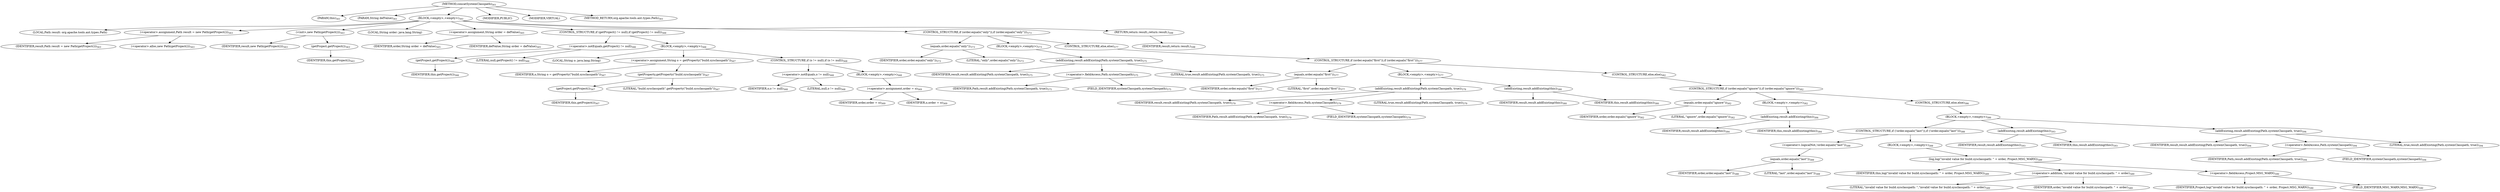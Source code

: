 digraph "concatSystemClasspath" {  
"1286" [label = <(METHOD,concatSystemClasspath)<SUB>561</SUB>> ]
"117" [label = <(PARAM,this)<SUB>561</SUB>> ]
"1287" [label = <(PARAM,String defValue)<SUB>561</SUB>> ]
"1288" [label = <(BLOCK,&lt;empty&gt;,&lt;empty&gt;)<SUB>561</SUB>> ]
"119" [label = <(LOCAL,Path result: org.apache.tools.ant.types.Path)> ]
"1289" [label = <(&lt;operator&gt;.assignment,Path result = new Path(getProject()))<SUB>563</SUB>> ]
"1290" [label = <(IDENTIFIER,result,Path result = new Path(getProject()))<SUB>563</SUB>> ]
"1291" [label = <(&lt;operator&gt;.alloc,new Path(getProject()))<SUB>563</SUB>> ]
"1292" [label = <(&lt;init&gt;,new Path(getProject()))<SUB>563</SUB>> ]
"118" [label = <(IDENTIFIER,result,new Path(getProject()))<SUB>563</SUB>> ]
"1293" [label = <(getProject,getProject())<SUB>563</SUB>> ]
"116" [label = <(IDENTIFIER,this,getProject())<SUB>563</SUB>> ]
"1294" [label = <(LOCAL,String order: java.lang.String)> ]
"1295" [label = <(&lt;operator&gt;.assignment,String order = defValue)<SUB>565</SUB>> ]
"1296" [label = <(IDENTIFIER,order,String order = defValue)<SUB>565</SUB>> ]
"1297" [label = <(IDENTIFIER,defValue,String order = defValue)<SUB>565</SUB>> ]
"1298" [label = <(CONTROL_STRUCTURE,if (getProject() != null),if (getProject() != null))<SUB>566</SUB>> ]
"1299" [label = <(&lt;operator&gt;.notEquals,getProject() != null)<SUB>566</SUB>> ]
"1300" [label = <(getProject,getProject())<SUB>566</SUB>> ]
"120" [label = <(IDENTIFIER,this,getProject())<SUB>566</SUB>> ]
"1301" [label = <(LITERAL,null,getProject() != null)<SUB>566</SUB>> ]
"1302" [label = <(BLOCK,&lt;empty&gt;,&lt;empty&gt;)<SUB>566</SUB>> ]
"1303" [label = <(LOCAL,String o: java.lang.String)> ]
"1304" [label = <(&lt;operator&gt;.assignment,String o = getProperty(&quot;build.sysclasspath&quot;))<SUB>567</SUB>> ]
"1305" [label = <(IDENTIFIER,o,String o = getProperty(&quot;build.sysclasspath&quot;))<SUB>567</SUB>> ]
"1306" [label = <(getProperty,getProperty(&quot;build.sysclasspath&quot;))<SUB>567</SUB>> ]
"1307" [label = <(getProject,getProject())<SUB>567</SUB>> ]
"121" [label = <(IDENTIFIER,this,getProject())<SUB>567</SUB>> ]
"1308" [label = <(LITERAL,&quot;build.sysclasspath&quot;,getProperty(&quot;build.sysclasspath&quot;))<SUB>567</SUB>> ]
"1309" [label = <(CONTROL_STRUCTURE,if (o != null),if (o != null))<SUB>568</SUB>> ]
"1310" [label = <(&lt;operator&gt;.notEquals,o != null)<SUB>568</SUB>> ]
"1311" [label = <(IDENTIFIER,o,o != null)<SUB>568</SUB>> ]
"1312" [label = <(LITERAL,null,o != null)<SUB>568</SUB>> ]
"1313" [label = <(BLOCK,&lt;empty&gt;,&lt;empty&gt;)<SUB>568</SUB>> ]
"1314" [label = <(&lt;operator&gt;.assignment,order = o)<SUB>569</SUB>> ]
"1315" [label = <(IDENTIFIER,order,order = o)<SUB>569</SUB>> ]
"1316" [label = <(IDENTIFIER,o,order = o)<SUB>569</SUB>> ]
"1317" [label = <(CONTROL_STRUCTURE,if (order.equals(&quot;only&quot;)),if (order.equals(&quot;only&quot;)))<SUB>573</SUB>> ]
"1318" [label = <(equals,order.equals(&quot;only&quot;))<SUB>573</SUB>> ]
"1319" [label = <(IDENTIFIER,order,order.equals(&quot;only&quot;))<SUB>573</SUB>> ]
"1320" [label = <(LITERAL,&quot;only&quot;,order.equals(&quot;only&quot;))<SUB>573</SUB>> ]
"1321" [label = <(BLOCK,&lt;empty&gt;,&lt;empty&gt;)<SUB>573</SUB>> ]
"1322" [label = <(addExisting,result.addExisting(Path.systemClasspath, true))<SUB>575</SUB>> ]
"1323" [label = <(IDENTIFIER,result,result.addExisting(Path.systemClasspath, true))<SUB>575</SUB>> ]
"1324" [label = <(&lt;operator&gt;.fieldAccess,Path.systemClasspath)<SUB>575</SUB>> ]
"1325" [label = <(IDENTIFIER,Path,result.addExisting(Path.systemClasspath, true))<SUB>575</SUB>> ]
"1326" [label = <(FIELD_IDENTIFIER,systemClasspath,systemClasspath)<SUB>575</SUB>> ]
"1327" [label = <(LITERAL,true,result.addExisting(Path.systemClasspath, true))<SUB>575</SUB>> ]
"1328" [label = <(CONTROL_STRUCTURE,else,else)<SUB>577</SUB>> ]
"1329" [label = <(CONTROL_STRUCTURE,if (order.equals(&quot;first&quot;)),if (order.equals(&quot;first&quot;)))<SUB>577</SUB>> ]
"1330" [label = <(equals,order.equals(&quot;first&quot;))<SUB>577</SUB>> ]
"1331" [label = <(IDENTIFIER,order,order.equals(&quot;first&quot;))<SUB>577</SUB>> ]
"1332" [label = <(LITERAL,&quot;first&quot;,order.equals(&quot;first&quot;))<SUB>577</SUB>> ]
"1333" [label = <(BLOCK,&lt;empty&gt;,&lt;empty&gt;)<SUB>577</SUB>> ]
"1334" [label = <(addExisting,result.addExisting(Path.systemClasspath, true))<SUB>579</SUB>> ]
"1335" [label = <(IDENTIFIER,result,result.addExisting(Path.systemClasspath, true))<SUB>579</SUB>> ]
"1336" [label = <(&lt;operator&gt;.fieldAccess,Path.systemClasspath)<SUB>579</SUB>> ]
"1337" [label = <(IDENTIFIER,Path,result.addExisting(Path.systemClasspath, true))<SUB>579</SUB>> ]
"1338" [label = <(FIELD_IDENTIFIER,systemClasspath,systemClasspath)<SUB>579</SUB>> ]
"1339" [label = <(LITERAL,true,result.addExisting(Path.systemClasspath, true))<SUB>579</SUB>> ]
"1340" [label = <(addExisting,result.addExisting(this))<SUB>580</SUB>> ]
"1341" [label = <(IDENTIFIER,result,result.addExisting(this))<SUB>580</SUB>> ]
"122" [label = <(IDENTIFIER,this,result.addExisting(this))<SUB>580</SUB>> ]
"1342" [label = <(CONTROL_STRUCTURE,else,else)<SUB>582</SUB>> ]
"1343" [label = <(CONTROL_STRUCTURE,if (order.equals(&quot;ignore&quot;)),if (order.equals(&quot;ignore&quot;)))<SUB>582</SUB>> ]
"1344" [label = <(equals,order.equals(&quot;ignore&quot;))<SUB>582</SUB>> ]
"1345" [label = <(IDENTIFIER,order,order.equals(&quot;ignore&quot;))<SUB>582</SUB>> ]
"1346" [label = <(LITERAL,&quot;ignore&quot;,order.equals(&quot;ignore&quot;))<SUB>582</SUB>> ]
"1347" [label = <(BLOCK,&lt;empty&gt;,&lt;empty&gt;)<SUB>582</SUB>> ]
"1348" [label = <(addExisting,result.addExisting(this))<SUB>584</SUB>> ]
"1349" [label = <(IDENTIFIER,result,result.addExisting(this))<SUB>584</SUB>> ]
"123" [label = <(IDENTIFIER,this,result.addExisting(this))<SUB>584</SUB>> ]
"1350" [label = <(CONTROL_STRUCTURE,else,else)<SUB>586</SUB>> ]
"1351" [label = <(BLOCK,&lt;empty&gt;,&lt;empty&gt;)<SUB>586</SUB>> ]
"1352" [label = <(CONTROL_STRUCTURE,if (!order.equals(&quot;last&quot;)),if (!order.equals(&quot;last&quot;)))<SUB>588</SUB>> ]
"1353" [label = <(&lt;operator&gt;.logicalNot,!order.equals(&quot;last&quot;))<SUB>588</SUB>> ]
"1354" [label = <(equals,order.equals(&quot;last&quot;))<SUB>588</SUB>> ]
"1355" [label = <(IDENTIFIER,order,order.equals(&quot;last&quot;))<SUB>588</SUB>> ]
"1356" [label = <(LITERAL,&quot;last&quot;,order.equals(&quot;last&quot;))<SUB>588</SUB>> ]
"1357" [label = <(BLOCK,&lt;empty&gt;,&lt;empty&gt;)<SUB>588</SUB>> ]
"1358" [label = <(log,log(&quot;invalid value for build.sysclasspath: &quot; + order, Project.MSG_WARN))<SUB>589</SUB>> ]
"124" [label = <(IDENTIFIER,this,log(&quot;invalid value for build.sysclasspath: &quot; + order, Project.MSG_WARN))<SUB>589</SUB>> ]
"1359" [label = <(&lt;operator&gt;.addition,&quot;invalid value for build.sysclasspath: &quot; + order)<SUB>589</SUB>> ]
"1360" [label = <(LITERAL,&quot;invalid value for build.sysclasspath: &quot;,&quot;invalid value for build.sysclasspath: &quot; + order)<SUB>589</SUB>> ]
"1361" [label = <(IDENTIFIER,order,&quot;invalid value for build.sysclasspath: &quot; + order)<SUB>589</SUB>> ]
"1362" [label = <(&lt;operator&gt;.fieldAccess,Project.MSG_WARN)<SUB>590</SUB>> ]
"1363" [label = <(IDENTIFIER,Project,log(&quot;invalid value for build.sysclasspath: &quot; + order, Project.MSG_WARN))<SUB>590</SUB>> ]
"1364" [label = <(FIELD_IDENTIFIER,MSG_WARN,MSG_WARN)<SUB>590</SUB>> ]
"1365" [label = <(addExisting,result.addExisting(this))<SUB>593</SUB>> ]
"1366" [label = <(IDENTIFIER,result,result.addExisting(this))<SUB>593</SUB>> ]
"125" [label = <(IDENTIFIER,this,result.addExisting(this))<SUB>593</SUB>> ]
"1367" [label = <(addExisting,result.addExisting(Path.systemClasspath, true))<SUB>594</SUB>> ]
"1368" [label = <(IDENTIFIER,result,result.addExisting(Path.systemClasspath, true))<SUB>594</SUB>> ]
"1369" [label = <(&lt;operator&gt;.fieldAccess,Path.systemClasspath)<SUB>594</SUB>> ]
"1370" [label = <(IDENTIFIER,Path,result.addExisting(Path.systemClasspath, true))<SUB>594</SUB>> ]
"1371" [label = <(FIELD_IDENTIFIER,systemClasspath,systemClasspath)<SUB>594</SUB>> ]
"1372" [label = <(LITERAL,true,result.addExisting(Path.systemClasspath, true))<SUB>594</SUB>> ]
"1373" [label = <(RETURN,return result;,return result;)<SUB>598</SUB>> ]
"1374" [label = <(IDENTIFIER,result,return result;)<SUB>598</SUB>> ]
"1375" [label = <(MODIFIER,PUBLIC)> ]
"1376" [label = <(MODIFIER,VIRTUAL)> ]
"1377" [label = <(METHOD_RETURN,org.apache.tools.ant.types.Path)<SUB>561</SUB>> ]
  "1286" -> "117" 
  "1286" -> "1287" 
  "1286" -> "1288" 
  "1286" -> "1375" 
  "1286" -> "1376" 
  "1286" -> "1377" 
  "1288" -> "119" 
  "1288" -> "1289" 
  "1288" -> "1292" 
  "1288" -> "1294" 
  "1288" -> "1295" 
  "1288" -> "1298" 
  "1288" -> "1317" 
  "1288" -> "1373" 
  "1289" -> "1290" 
  "1289" -> "1291" 
  "1292" -> "118" 
  "1292" -> "1293" 
  "1293" -> "116" 
  "1295" -> "1296" 
  "1295" -> "1297" 
  "1298" -> "1299" 
  "1298" -> "1302" 
  "1299" -> "1300" 
  "1299" -> "1301" 
  "1300" -> "120" 
  "1302" -> "1303" 
  "1302" -> "1304" 
  "1302" -> "1309" 
  "1304" -> "1305" 
  "1304" -> "1306" 
  "1306" -> "1307" 
  "1306" -> "1308" 
  "1307" -> "121" 
  "1309" -> "1310" 
  "1309" -> "1313" 
  "1310" -> "1311" 
  "1310" -> "1312" 
  "1313" -> "1314" 
  "1314" -> "1315" 
  "1314" -> "1316" 
  "1317" -> "1318" 
  "1317" -> "1321" 
  "1317" -> "1328" 
  "1318" -> "1319" 
  "1318" -> "1320" 
  "1321" -> "1322" 
  "1322" -> "1323" 
  "1322" -> "1324" 
  "1322" -> "1327" 
  "1324" -> "1325" 
  "1324" -> "1326" 
  "1328" -> "1329" 
  "1329" -> "1330" 
  "1329" -> "1333" 
  "1329" -> "1342" 
  "1330" -> "1331" 
  "1330" -> "1332" 
  "1333" -> "1334" 
  "1333" -> "1340" 
  "1334" -> "1335" 
  "1334" -> "1336" 
  "1334" -> "1339" 
  "1336" -> "1337" 
  "1336" -> "1338" 
  "1340" -> "1341" 
  "1340" -> "122" 
  "1342" -> "1343" 
  "1343" -> "1344" 
  "1343" -> "1347" 
  "1343" -> "1350" 
  "1344" -> "1345" 
  "1344" -> "1346" 
  "1347" -> "1348" 
  "1348" -> "1349" 
  "1348" -> "123" 
  "1350" -> "1351" 
  "1351" -> "1352" 
  "1351" -> "1365" 
  "1351" -> "1367" 
  "1352" -> "1353" 
  "1352" -> "1357" 
  "1353" -> "1354" 
  "1354" -> "1355" 
  "1354" -> "1356" 
  "1357" -> "1358" 
  "1358" -> "124" 
  "1358" -> "1359" 
  "1358" -> "1362" 
  "1359" -> "1360" 
  "1359" -> "1361" 
  "1362" -> "1363" 
  "1362" -> "1364" 
  "1365" -> "1366" 
  "1365" -> "125" 
  "1367" -> "1368" 
  "1367" -> "1369" 
  "1367" -> "1372" 
  "1369" -> "1370" 
  "1369" -> "1371" 
  "1373" -> "1374" 
}
